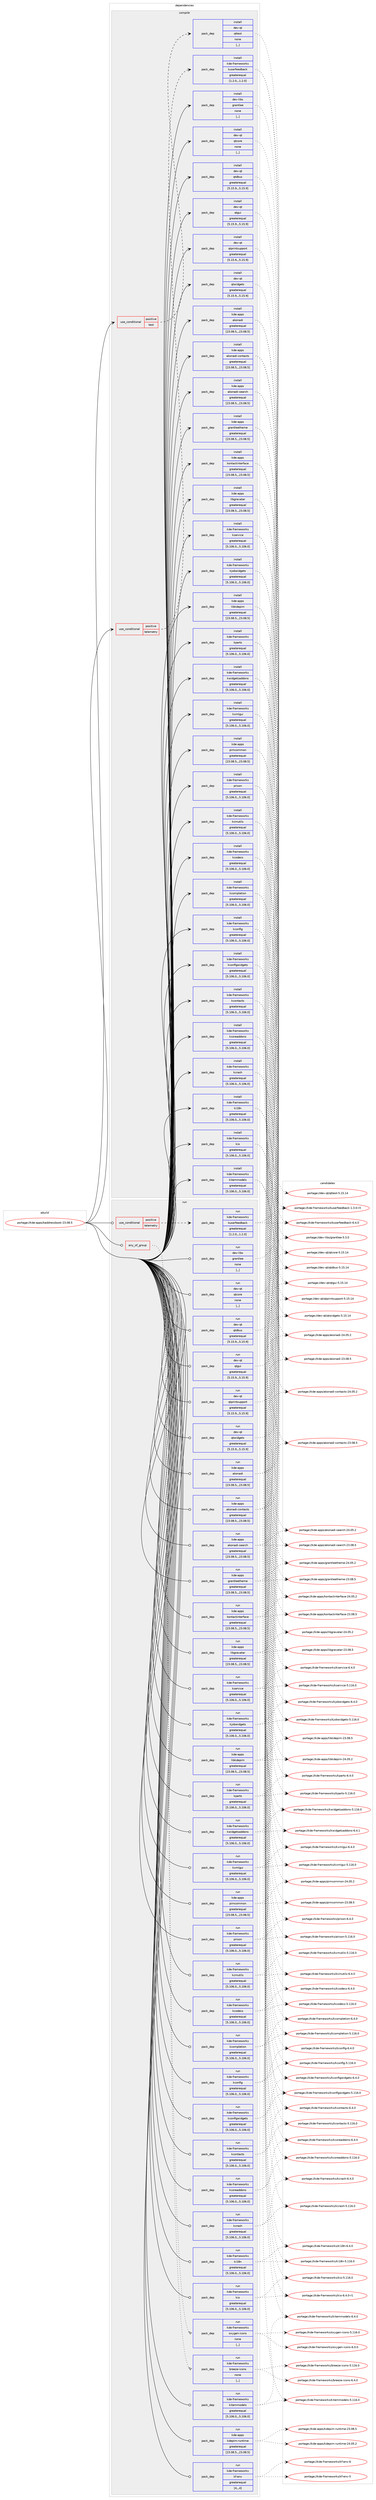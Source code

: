 digraph prolog {

# *************
# Graph options
# *************

newrank=true;
concentrate=true;
compound=true;
graph [rankdir=LR,fontname=Helvetica,fontsize=10,ranksep=1.5];#, ranksep=2.5, nodesep=0.2];
edge  [arrowhead=vee];
node  [fontname=Helvetica,fontsize=10];

# **********
# The ebuild
# **********

subgraph cluster_leftcol {
color=gray;
label=<<i>ebuild</i>>;
id [label="portage://kde-apps/kaddressbook-23.08.5", color=red, width=4, href="../kde-apps/kaddressbook-23.08.5.svg"];
}

# ****************
# The dependencies
# ****************

subgraph cluster_midcol {
color=gray;
label=<<i>dependencies</i>>;
subgraph cluster_compile {
fillcolor="#eeeeee";
style=filled;
label=<<i>compile</i>>;
subgraph cond67076 {
dependency249824 [label=<<TABLE BORDER="0" CELLBORDER="1" CELLSPACING="0" CELLPADDING="4"><TR><TD ROWSPAN="3" CELLPADDING="10">use_conditional</TD></TR><TR><TD>positive</TD></TR><TR><TD>telemetry</TD></TR></TABLE>>, shape=none, color=red];
subgraph pack181040 {
dependency249825 [label=<<TABLE BORDER="0" CELLBORDER="1" CELLSPACING="0" CELLPADDING="4" WIDTH="220"><TR><TD ROWSPAN="6" CELLPADDING="30">pack_dep</TD></TR><TR><TD WIDTH="110">install</TD></TR><TR><TD>kde-frameworks</TD></TR><TR><TD>kuserfeedback</TD></TR><TR><TD>greaterequal</TD></TR><TR><TD>[1.2.0,,,1.2.0]</TD></TR></TABLE>>, shape=none, color=blue];
}
dependency249824:e -> dependency249825:w [weight=20,style="dashed",arrowhead="vee"];
}
id:e -> dependency249824:w [weight=20,style="solid",arrowhead="vee"];
subgraph cond67077 {
dependency249826 [label=<<TABLE BORDER="0" CELLBORDER="1" CELLSPACING="0" CELLPADDING="4"><TR><TD ROWSPAN="3" CELLPADDING="10">use_conditional</TD></TR><TR><TD>positive</TD></TR><TR><TD>test</TD></TR></TABLE>>, shape=none, color=red];
subgraph pack181041 {
dependency249827 [label=<<TABLE BORDER="0" CELLBORDER="1" CELLSPACING="0" CELLPADDING="4" WIDTH="220"><TR><TD ROWSPAN="6" CELLPADDING="30">pack_dep</TD></TR><TR><TD WIDTH="110">install</TD></TR><TR><TD>dev-qt</TD></TR><TR><TD>qttest</TD></TR><TR><TD>none</TD></TR><TR><TD>[,,]</TD></TR></TABLE>>, shape=none, color=blue];
}
dependency249826:e -> dependency249827:w [weight=20,style="dashed",arrowhead="vee"];
}
id:e -> dependency249826:w [weight=20,style="solid",arrowhead="vee"];
subgraph pack181042 {
dependency249828 [label=<<TABLE BORDER="0" CELLBORDER="1" CELLSPACING="0" CELLPADDING="4" WIDTH="220"><TR><TD ROWSPAN="6" CELLPADDING="30">pack_dep</TD></TR><TR><TD WIDTH="110">install</TD></TR><TR><TD>dev-libs</TD></TR><TR><TD>grantlee</TD></TR><TR><TD>none</TD></TR><TR><TD>[,,]</TD></TR></TABLE>>, shape=none, color=blue];
}
id:e -> dependency249828:w [weight=20,style="solid",arrowhead="vee"];
subgraph pack181043 {
dependency249829 [label=<<TABLE BORDER="0" CELLBORDER="1" CELLSPACING="0" CELLPADDING="4" WIDTH="220"><TR><TD ROWSPAN="6" CELLPADDING="30">pack_dep</TD></TR><TR><TD WIDTH="110">install</TD></TR><TR><TD>dev-qt</TD></TR><TR><TD>qtcore</TD></TR><TR><TD>none</TD></TR><TR><TD>[,,]</TD></TR></TABLE>>, shape=none, color=blue];
}
id:e -> dependency249829:w [weight=20,style="solid",arrowhead="vee"];
subgraph pack181044 {
dependency249830 [label=<<TABLE BORDER="0" CELLBORDER="1" CELLSPACING="0" CELLPADDING="4" WIDTH="220"><TR><TD ROWSPAN="6" CELLPADDING="30">pack_dep</TD></TR><TR><TD WIDTH="110">install</TD></TR><TR><TD>dev-qt</TD></TR><TR><TD>qtdbus</TD></TR><TR><TD>greaterequal</TD></TR><TR><TD>[5.15.9,,,5.15.9]</TD></TR></TABLE>>, shape=none, color=blue];
}
id:e -> dependency249830:w [weight=20,style="solid",arrowhead="vee"];
subgraph pack181045 {
dependency249831 [label=<<TABLE BORDER="0" CELLBORDER="1" CELLSPACING="0" CELLPADDING="4" WIDTH="220"><TR><TD ROWSPAN="6" CELLPADDING="30">pack_dep</TD></TR><TR><TD WIDTH="110">install</TD></TR><TR><TD>dev-qt</TD></TR><TR><TD>qtgui</TD></TR><TR><TD>greaterequal</TD></TR><TR><TD>[5.15.9,,,5.15.9]</TD></TR></TABLE>>, shape=none, color=blue];
}
id:e -> dependency249831:w [weight=20,style="solid",arrowhead="vee"];
subgraph pack181046 {
dependency249832 [label=<<TABLE BORDER="0" CELLBORDER="1" CELLSPACING="0" CELLPADDING="4" WIDTH="220"><TR><TD ROWSPAN="6" CELLPADDING="30">pack_dep</TD></TR><TR><TD WIDTH="110">install</TD></TR><TR><TD>dev-qt</TD></TR><TR><TD>qtprintsupport</TD></TR><TR><TD>greaterequal</TD></TR><TR><TD>[5.15.9,,,5.15.9]</TD></TR></TABLE>>, shape=none, color=blue];
}
id:e -> dependency249832:w [weight=20,style="solid",arrowhead="vee"];
subgraph pack181047 {
dependency249833 [label=<<TABLE BORDER="0" CELLBORDER="1" CELLSPACING="0" CELLPADDING="4" WIDTH="220"><TR><TD ROWSPAN="6" CELLPADDING="30">pack_dep</TD></TR><TR><TD WIDTH="110">install</TD></TR><TR><TD>dev-qt</TD></TR><TR><TD>qtwidgets</TD></TR><TR><TD>greaterequal</TD></TR><TR><TD>[5.15.9,,,5.15.9]</TD></TR></TABLE>>, shape=none, color=blue];
}
id:e -> dependency249833:w [weight=20,style="solid",arrowhead="vee"];
subgraph pack181048 {
dependency249834 [label=<<TABLE BORDER="0" CELLBORDER="1" CELLSPACING="0" CELLPADDING="4" WIDTH="220"><TR><TD ROWSPAN="6" CELLPADDING="30">pack_dep</TD></TR><TR><TD WIDTH="110">install</TD></TR><TR><TD>kde-apps</TD></TR><TR><TD>akonadi</TD></TR><TR><TD>greaterequal</TD></TR><TR><TD>[23.08.5,,,23.08.5]</TD></TR></TABLE>>, shape=none, color=blue];
}
id:e -> dependency249834:w [weight=20,style="solid",arrowhead="vee"];
subgraph pack181049 {
dependency249835 [label=<<TABLE BORDER="0" CELLBORDER="1" CELLSPACING="0" CELLPADDING="4" WIDTH="220"><TR><TD ROWSPAN="6" CELLPADDING="30">pack_dep</TD></TR><TR><TD WIDTH="110">install</TD></TR><TR><TD>kde-apps</TD></TR><TR><TD>akonadi-contacts</TD></TR><TR><TD>greaterequal</TD></TR><TR><TD>[23.08.5,,,23.08.5]</TD></TR></TABLE>>, shape=none, color=blue];
}
id:e -> dependency249835:w [weight=20,style="solid",arrowhead="vee"];
subgraph pack181050 {
dependency249836 [label=<<TABLE BORDER="0" CELLBORDER="1" CELLSPACING="0" CELLPADDING="4" WIDTH="220"><TR><TD ROWSPAN="6" CELLPADDING="30">pack_dep</TD></TR><TR><TD WIDTH="110">install</TD></TR><TR><TD>kde-apps</TD></TR><TR><TD>akonadi-search</TD></TR><TR><TD>greaterequal</TD></TR><TR><TD>[23.08.5,,,23.08.5]</TD></TR></TABLE>>, shape=none, color=blue];
}
id:e -> dependency249836:w [weight=20,style="solid",arrowhead="vee"];
subgraph pack181051 {
dependency249837 [label=<<TABLE BORDER="0" CELLBORDER="1" CELLSPACING="0" CELLPADDING="4" WIDTH="220"><TR><TD ROWSPAN="6" CELLPADDING="30">pack_dep</TD></TR><TR><TD WIDTH="110">install</TD></TR><TR><TD>kde-apps</TD></TR><TR><TD>grantleetheme</TD></TR><TR><TD>greaterequal</TD></TR><TR><TD>[23.08.5,,,23.08.5]</TD></TR></TABLE>>, shape=none, color=blue];
}
id:e -> dependency249837:w [weight=20,style="solid",arrowhead="vee"];
subgraph pack181052 {
dependency249838 [label=<<TABLE BORDER="0" CELLBORDER="1" CELLSPACING="0" CELLPADDING="4" WIDTH="220"><TR><TD ROWSPAN="6" CELLPADDING="30">pack_dep</TD></TR><TR><TD WIDTH="110">install</TD></TR><TR><TD>kde-apps</TD></TR><TR><TD>kontactinterface</TD></TR><TR><TD>greaterequal</TD></TR><TR><TD>[23.08.5,,,23.08.5]</TD></TR></TABLE>>, shape=none, color=blue];
}
id:e -> dependency249838:w [weight=20,style="solid",arrowhead="vee"];
subgraph pack181053 {
dependency249839 [label=<<TABLE BORDER="0" CELLBORDER="1" CELLSPACING="0" CELLPADDING="4" WIDTH="220"><TR><TD ROWSPAN="6" CELLPADDING="30">pack_dep</TD></TR><TR><TD WIDTH="110">install</TD></TR><TR><TD>kde-apps</TD></TR><TR><TD>libgravatar</TD></TR><TR><TD>greaterequal</TD></TR><TR><TD>[23.08.5,,,23.08.5]</TD></TR></TABLE>>, shape=none, color=blue];
}
id:e -> dependency249839:w [weight=20,style="solid",arrowhead="vee"];
subgraph pack181054 {
dependency249840 [label=<<TABLE BORDER="0" CELLBORDER="1" CELLSPACING="0" CELLPADDING="4" WIDTH="220"><TR><TD ROWSPAN="6" CELLPADDING="30">pack_dep</TD></TR><TR><TD WIDTH="110">install</TD></TR><TR><TD>kde-apps</TD></TR><TR><TD>libkdepim</TD></TR><TR><TD>greaterequal</TD></TR><TR><TD>[23.08.5,,,23.08.5]</TD></TR></TABLE>>, shape=none, color=blue];
}
id:e -> dependency249840:w [weight=20,style="solid",arrowhead="vee"];
subgraph pack181055 {
dependency249841 [label=<<TABLE BORDER="0" CELLBORDER="1" CELLSPACING="0" CELLPADDING="4" WIDTH="220"><TR><TD ROWSPAN="6" CELLPADDING="30">pack_dep</TD></TR><TR><TD WIDTH="110">install</TD></TR><TR><TD>kde-apps</TD></TR><TR><TD>pimcommon</TD></TR><TR><TD>greaterequal</TD></TR><TR><TD>[23.08.5,,,23.08.5]</TD></TR></TABLE>>, shape=none, color=blue];
}
id:e -> dependency249841:w [weight=20,style="solid",arrowhead="vee"];
subgraph pack181056 {
dependency249842 [label=<<TABLE BORDER="0" CELLBORDER="1" CELLSPACING="0" CELLPADDING="4" WIDTH="220"><TR><TD ROWSPAN="6" CELLPADDING="30">pack_dep</TD></TR><TR><TD WIDTH="110">install</TD></TR><TR><TD>kde-frameworks</TD></TR><TR><TD>kcmutils</TD></TR><TR><TD>greaterequal</TD></TR><TR><TD>[5.106.0,,,5.106.0]</TD></TR></TABLE>>, shape=none, color=blue];
}
id:e -> dependency249842:w [weight=20,style="solid",arrowhead="vee"];
subgraph pack181057 {
dependency249843 [label=<<TABLE BORDER="0" CELLBORDER="1" CELLSPACING="0" CELLPADDING="4" WIDTH="220"><TR><TD ROWSPAN="6" CELLPADDING="30">pack_dep</TD></TR><TR><TD WIDTH="110">install</TD></TR><TR><TD>kde-frameworks</TD></TR><TR><TD>kcodecs</TD></TR><TR><TD>greaterequal</TD></TR><TR><TD>[5.106.0,,,5.106.0]</TD></TR></TABLE>>, shape=none, color=blue];
}
id:e -> dependency249843:w [weight=20,style="solid",arrowhead="vee"];
subgraph pack181058 {
dependency249844 [label=<<TABLE BORDER="0" CELLBORDER="1" CELLSPACING="0" CELLPADDING="4" WIDTH="220"><TR><TD ROWSPAN="6" CELLPADDING="30">pack_dep</TD></TR><TR><TD WIDTH="110">install</TD></TR><TR><TD>kde-frameworks</TD></TR><TR><TD>kcompletion</TD></TR><TR><TD>greaterequal</TD></TR><TR><TD>[5.106.0,,,5.106.0]</TD></TR></TABLE>>, shape=none, color=blue];
}
id:e -> dependency249844:w [weight=20,style="solid",arrowhead="vee"];
subgraph pack181059 {
dependency249845 [label=<<TABLE BORDER="0" CELLBORDER="1" CELLSPACING="0" CELLPADDING="4" WIDTH="220"><TR><TD ROWSPAN="6" CELLPADDING="30">pack_dep</TD></TR><TR><TD WIDTH="110">install</TD></TR><TR><TD>kde-frameworks</TD></TR><TR><TD>kconfig</TD></TR><TR><TD>greaterequal</TD></TR><TR><TD>[5.106.0,,,5.106.0]</TD></TR></TABLE>>, shape=none, color=blue];
}
id:e -> dependency249845:w [weight=20,style="solid",arrowhead="vee"];
subgraph pack181060 {
dependency249846 [label=<<TABLE BORDER="0" CELLBORDER="1" CELLSPACING="0" CELLPADDING="4" WIDTH="220"><TR><TD ROWSPAN="6" CELLPADDING="30">pack_dep</TD></TR><TR><TD WIDTH="110">install</TD></TR><TR><TD>kde-frameworks</TD></TR><TR><TD>kconfigwidgets</TD></TR><TR><TD>greaterequal</TD></TR><TR><TD>[5.106.0,,,5.106.0]</TD></TR></TABLE>>, shape=none, color=blue];
}
id:e -> dependency249846:w [weight=20,style="solid",arrowhead="vee"];
subgraph pack181061 {
dependency249847 [label=<<TABLE BORDER="0" CELLBORDER="1" CELLSPACING="0" CELLPADDING="4" WIDTH="220"><TR><TD ROWSPAN="6" CELLPADDING="30">pack_dep</TD></TR><TR><TD WIDTH="110">install</TD></TR><TR><TD>kde-frameworks</TD></TR><TR><TD>kcontacts</TD></TR><TR><TD>greaterequal</TD></TR><TR><TD>[5.106.0,,,5.106.0]</TD></TR></TABLE>>, shape=none, color=blue];
}
id:e -> dependency249847:w [weight=20,style="solid",arrowhead="vee"];
subgraph pack181062 {
dependency249848 [label=<<TABLE BORDER="0" CELLBORDER="1" CELLSPACING="0" CELLPADDING="4" WIDTH="220"><TR><TD ROWSPAN="6" CELLPADDING="30">pack_dep</TD></TR><TR><TD WIDTH="110">install</TD></TR><TR><TD>kde-frameworks</TD></TR><TR><TD>kcoreaddons</TD></TR><TR><TD>greaterequal</TD></TR><TR><TD>[5.106.0,,,5.106.0]</TD></TR></TABLE>>, shape=none, color=blue];
}
id:e -> dependency249848:w [weight=20,style="solid",arrowhead="vee"];
subgraph pack181063 {
dependency249849 [label=<<TABLE BORDER="0" CELLBORDER="1" CELLSPACING="0" CELLPADDING="4" WIDTH="220"><TR><TD ROWSPAN="6" CELLPADDING="30">pack_dep</TD></TR><TR><TD WIDTH="110">install</TD></TR><TR><TD>kde-frameworks</TD></TR><TR><TD>kcrash</TD></TR><TR><TD>greaterequal</TD></TR><TR><TD>[5.106.0,,,5.106.0]</TD></TR></TABLE>>, shape=none, color=blue];
}
id:e -> dependency249849:w [weight=20,style="solid",arrowhead="vee"];
subgraph pack181064 {
dependency249850 [label=<<TABLE BORDER="0" CELLBORDER="1" CELLSPACING="0" CELLPADDING="4" WIDTH="220"><TR><TD ROWSPAN="6" CELLPADDING="30">pack_dep</TD></TR><TR><TD WIDTH="110">install</TD></TR><TR><TD>kde-frameworks</TD></TR><TR><TD>ki18n</TD></TR><TR><TD>greaterequal</TD></TR><TR><TD>[5.106.0,,,5.106.0]</TD></TR></TABLE>>, shape=none, color=blue];
}
id:e -> dependency249850:w [weight=20,style="solid",arrowhead="vee"];
subgraph pack181065 {
dependency249851 [label=<<TABLE BORDER="0" CELLBORDER="1" CELLSPACING="0" CELLPADDING="4" WIDTH="220"><TR><TD ROWSPAN="6" CELLPADDING="30">pack_dep</TD></TR><TR><TD WIDTH="110">install</TD></TR><TR><TD>kde-frameworks</TD></TR><TR><TD>kio</TD></TR><TR><TD>greaterequal</TD></TR><TR><TD>[5.106.0,,,5.106.0]</TD></TR></TABLE>>, shape=none, color=blue];
}
id:e -> dependency249851:w [weight=20,style="solid",arrowhead="vee"];
subgraph pack181066 {
dependency249852 [label=<<TABLE BORDER="0" CELLBORDER="1" CELLSPACING="0" CELLPADDING="4" WIDTH="220"><TR><TD ROWSPAN="6" CELLPADDING="30">pack_dep</TD></TR><TR><TD WIDTH="110">install</TD></TR><TR><TD>kde-frameworks</TD></TR><TR><TD>kitemmodels</TD></TR><TR><TD>greaterequal</TD></TR><TR><TD>[5.106.0,,,5.106.0]</TD></TR></TABLE>>, shape=none, color=blue];
}
id:e -> dependency249852:w [weight=20,style="solid",arrowhead="vee"];
subgraph pack181067 {
dependency249853 [label=<<TABLE BORDER="0" CELLBORDER="1" CELLSPACING="0" CELLPADDING="4" WIDTH="220"><TR><TD ROWSPAN="6" CELLPADDING="30">pack_dep</TD></TR><TR><TD WIDTH="110">install</TD></TR><TR><TD>kde-frameworks</TD></TR><TR><TD>kjobwidgets</TD></TR><TR><TD>greaterequal</TD></TR><TR><TD>[5.106.0,,,5.106.0]</TD></TR></TABLE>>, shape=none, color=blue];
}
id:e -> dependency249853:w [weight=20,style="solid",arrowhead="vee"];
subgraph pack181068 {
dependency249854 [label=<<TABLE BORDER="0" CELLBORDER="1" CELLSPACING="0" CELLPADDING="4" WIDTH="220"><TR><TD ROWSPAN="6" CELLPADDING="30">pack_dep</TD></TR><TR><TD WIDTH="110">install</TD></TR><TR><TD>kde-frameworks</TD></TR><TR><TD>kparts</TD></TR><TR><TD>greaterequal</TD></TR><TR><TD>[5.106.0,,,5.106.0]</TD></TR></TABLE>>, shape=none, color=blue];
}
id:e -> dependency249854:w [weight=20,style="solid",arrowhead="vee"];
subgraph pack181069 {
dependency249855 [label=<<TABLE BORDER="0" CELLBORDER="1" CELLSPACING="0" CELLPADDING="4" WIDTH="220"><TR><TD ROWSPAN="6" CELLPADDING="30">pack_dep</TD></TR><TR><TD WIDTH="110">install</TD></TR><TR><TD>kde-frameworks</TD></TR><TR><TD>kservice</TD></TR><TR><TD>greaterequal</TD></TR><TR><TD>[5.106.0,,,5.106.0]</TD></TR></TABLE>>, shape=none, color=blue];
}
id:e -> dependency249855:w [weight=20,style="solid",arrowhead="vee"];
subgraph pack181070 {
dependency249856 [label=<<TABLE BORDER="0" CELLBORDER="1" CELLSPACING="0" CELLPADDING="4" WIDTH="220"><TR><TD ROWSPAN="6" CELLPADDING="30">pack_dep</TD></TR><TR><TD WIDTH="110">install</TD></TR><TR><TD>kde-frameworks</TD></TR><TR><TD>kwidgetsaddons</TD></TR><TR><TD>greaterequal</TD></TR><TR><TD>[5.106.0,,,5.106.0]</TD></TR></TABLE>>, shape=none, color=blue];
}
id:e -> dependency249856:w [weight=20,style="solid",arrowhead="vee"];
subgraph pack181071 {
dependency249857 [label=<<TABLE BORDER="0" CELLBORDER="1" CELLSPACING="0" CELLPADDING="4" WIDTH="220"><TR><TD ROWSPAN="6" CELLPADDING="30">pack_dep</TD></TR><TR><TD WIDTH="110">install</TD></TR><TR><TD>kde-frameworks</TD></TR><TR><TD>kxmlgui</TD></TR><TR><TD>greaterequal</TD></TR><TR><TD>[5.106.0,,,5.106.0]</TD></TR></TABLE>>, shape=none, color=blue];
}
id:e -> dependency249857:w [weight=20,style="solid",arrowhead="vee"];
subgraph pack181072 {
dependency249858 [label=<<TABLE BORDER="0" CELLBORDER="1" CELLSPACING="0" CELLPADDING="4" WIDTH="220"><TR><TD ROWSPAN="6" CELLPADDING="30">pack_dep</TD></TR><TR><TD WIDTH="110">install</TD></TR><TR><TD>kde-frameworks</TD></TR><TR><TD>prison</TD></TR><TR><TD>greaterequal</TD></TR><TR><TD>[5.106.0,,,5.106.0]</TD></TR></TABLE>>, shape=none, color=blue];
}
id:e -> dependency249858:w [weight=20,style="solid",arrowhead="vee"];
}
subgraph cluster_compileandrun {
fillcolor="#eeeeee";
style=filled;
label=<<i>compile and run</i>>;
}
subgraph cluster_run {
fillcolor="#eeeeee";
style=filled;
label=<<i>run</i>>;
subgraph any1548 {
dependency249859 [label=<<TABLE BORDER="0" CELLBORDER="1" CELLSPACING="0" CELLPADDING="4"><TR><TD CELLPADDING="10">any_of_group</TD></TR></TABLE>>, shape=none, color=red];subgraph pack181073 {
dependency249860 [label=<<TABLE BORDER="0" CELLBORDER="1" CELLSPACING="0" CELLPADDING="4" WIDTH="220"><TR><TD ROWSPAN="6" CELLPADDING="30">pack_dep</TD></TR><TR><TD WIDTH="110">run</TD></TR><TR><TD>kde-frameworks</TD></TR><TR><TD>breeze-icons</TD></TR><TR><TD>none</TD></TR><TR><TD>[,,]</TD></TR></TABLE>>, shape=none, color=blue];
}
dependency249859:e -> dependency249860:w [weight=20,style="dotted",arrowhead="oinv"];
subgraph pack181074 {
dependency249861 [label=<<TABLE BORDER="0" CELLBORDER="1" CELLSPACING="0" CELLPADDING="4" WIDTH="220"><TR><TD ROWSPAN="6" CELLPADDING="30">pack_dep</TD></TR><TR><TD WIDTH="110">run</TD></TR><TR><TD>kde-frameworks</TD></TR><TR><TD>oxygen-icons</TD></TR><TR><TD>none</TD></TR><TR><TD>[,,]</TD></TR></TABLE>>, shape=none, color=blue];
}
dependency249859:e -> dependency249861:w [weight=20,style="dotted",arrowhead="oinv"];
}
id:e -> dependency249859:w [weight=20,style="solid",arrowhead="odot"];
subgraph cond67078 {
dependency249862 [label=<<TABLE BORDER="0" CELLBORDER="1" CELLSPACING="0" CELLPADDING="4"><TR><TD ROWSPAN="3" CELLPADDING="10">use_conditional</TD></TR><TR><TD>positive</TD></TR><TR><TD>telemetry</TD></TR></TABLE>>, shape=none, color=red];
subgraph pack181075 {
dependency249863 [label=<<TABLE BORDER="0" CELLBORDER="1" CELLSPACING="0" CELLPADDING="4" WIDTH="220"><TR><TD ROWSPAN="6" CELLPADDING="30">pack_dep</TD></TR><TR><TD WIDTH="110">run</TD></TR><TR><TD>kde-frameworks</TD></TR><TR><TD>kuserfeedback</TD></TR><TR><TD>greaterequal</TD></TR><TR><TD>[1.2.0,,,1.2.0]</TD></TR></TABLE>>, shape=none, color=blue];
}
dependency249862:e -> dependency249863:w [weight=20,style="dashed",arrowhead="vee"];
}
id:e -> dependency249862:w [weight=20,style="solid",arrowhead="odot"];
subgraph pack181076 {
dependency249864 [label=<<TABLE BORDER="0" CELLBORDER="1" CELLSPACING="0" CELLPADDING="4" WIDTH="220"><TR><TD ROWSPAN="6" CELLPADDING="30">pack_dep</TD></TR><TR><TD WIDTH="110">run</TD></TR><TR><TD>dev-libs</TD></TR><TR><TD>grantlee</TD></TR><TR><TD>none</TD></TR><TR><TD>[,,]</TD></TR></TABLE>>, shape=none, color=blue];
}
id:e -> dependency249864:w [weight=20,style="solid",arrowhead="odot"];
subgraph pack181077 {
dependency249865 [label=<<TABLE BORDER="0" CELLBORDER="1" CELLSPACING="0" CELLPADDING="4" WIDTH="220"><TR><TD ROWSPAN="6" CELLPADDING="30">pack_dep</TD></TR><TR><TD WIDTH="110">run</TD></TR><TR><TD>dev-qt</TD></TR><TR><TD>qtcore</TD></TR><TR><TD>none</TD></TR><TR><TD>[,,]</TD></TR></TABLE>>, shape=none, color=blue];
}
id:e -> dependency249865:w [weight=20,style="solid",arrowhead="odot"];
subgraph pack181078 {
dependency249866 [label=<<TABLE BORDER="0" CELLBORDER="1" CELLSPACING="0" CELLPADDING="4" WIDTH="220"><TR><TD ROWSPAN="6" CELLPADDING="30">pack_dep</TD></TR><TR><TD WIDTH="110">run</TD></TR><TR><TD>dev-qt</TD></TR><TR><TD>qtdbus</TD></TR><TR><TD>greaterequal</TD></TR><TR><TD>[5.15.9,,,5.15.9]</TD></TR></TABLE>>, shape=none, color=blue];
}
id:e -> dependency249866:w [weight=20,style="solid",arrowhead="odot"];
subgraph pack181079 {
dependency249867 [label=<<TABLE BORDER="0" CELLBORDER="1" CELLSPACING="0" CELLPADDING="4" WIDTH="220"><TR><TD ROWSPAN="6" CELLPADDING="30">pack_dep</TD></TR><TR><TD WIDTH="110">run</TD></TR><TR><TD>dev-qt</TD></TR><TR><TD>qtgui</TD></TR><TR><TD>greaterequal</TD></TR><TR><TD>[5.15.9,,,5.15.9]</TD></TR></TABLE>>, shape=none, color=blue];
}
id:e -> dependency249867:w [weight=20,style="solid",arrowhead="odot"];
subgraph pack181080 {
dependency249868 [label=<<TABLE BORDER="0" CELLBORDER="1" CELLSPACING="0" CELLPADDING="4" WIDTH="220"><TR><TD ROWSPAN="6" CELLPADDING="30">pack_dep</TD></TR><TR><TD WIDTH="110">run</TD></TR><TR><TD>dev-qt</TD></TR><TR><TD>qtprintsupport</TD></TR><TR><TD>greaterequal</TD></TR><TR><TD>[5.15.9,,,5.15.9]</TD></TR></TABLE>>, shape=none, color=blue];
}
id:e -> dependency249868:w [weight=20,style="solid",arrowhead="odot"];
subgraph pack181081 {
dependency249869 [label=<<TABLE BORDER="0" CELLBORDER="1" CELLSPACING="0" CELLPADDING="4" WIDTH="220"><TR><TD ROWSPAN="6" CELLPADDING="30">pack_dep</TD></TR><TR><TD WIDTH="110">run</TD></TR><TR><TD>dev-qt</TD></TR><TR><TD>qtwidgets</TD></TR><TR><TD>greaterequal</TD></TR><TR><TD>[5.15.9,,,5.15.9]</TD></TR></TABLE>>, shape=none, color=blue];
}
id:e -> dependency249869:w [weight=20,style="solid",arrowhead="odot"];
subgraph pack181082 {
dependency249870 [label=<<TABLE BORDER="0" CELLBORDER="1" CELLSPACING="0" CELLPADDING="4" WIDTH="220"><TR><TD ROWSPAN="6" CELLPADDING="30">pack_dep</TD></TR><TR><TD WIDTH="110">run</TD></TR><TR><TD>kde-apps</TD></TR><TR><TD>akonadi</TD></TR><TR><TD>greaterequal</TD></TR><TR><TD>[23.08.5,,,23.08.5]</TD></TR></TABLE>>, shape=none, color=blue];
}
id:e -> dependency249870:w [weight=20,style="solid",arrowhead="odot"];
subgraph pack181083 {
dependency249871 [label=<<TABLE BORDER="0" CELLBORDER="1" CELLSPACING="0" CELLPADDING="4" WIDTH="220"><TR><TD ROWSPAN="6" CELLPADDING="30">pack_dep</TD></TR><TR><TD WIDTH="110">run</TD></TR><TR><TD>kde-apps</TD></TR><TR><TD>akonadi-contacts</TD></TR><TR><TD>greaterequal</TD></TR><TR><TD>[23.08.5,,,23.08.5]</TD></TR></TABLE>>, shape=none, color=blue];
}
id:e -> dependency249871:w [weight=20,style="solid",arrowhead="odot"];
subgraph pack181084 {
dependency249872 [label=<<TABLE BORDER="0" CELLBORDER="1" CELLSPACING="0" CELLPADDING="4" WIDTH="220"><TR><TD ROWSPAN="6" CELLPADDING="30">pack_dep</TD></TR><TR><TD WIDTH="110">run</TD></TR><TR><TD>kde-apps</TD></TR><TR><TD>akonadi-search</TD></TR><TR><TD>greaterequal</TD></TR><TR><TD>[23.08.5,,,23.08.5]</TD></TR></TABLE>>, shape=none, color=blue];
}
id:e -> dependency249872:w [weight=20,style="solid",arrowhead="odot"];
subgraph pack181085 {
dependency249873 [label=<<TABLE BORDER="0" CELLBORDER="1" CELLSPACING="0" CELLPADDING="4" WIDTH="220"><TR><TD ROWSPAN="6" CELLPADDING="30">pack_dep</TD></TR><TR><TD WIDTH="110">run</TD></TR><TR><TD>kde-apps</TD></TR><TR><TD>grantleetheme</TD></TR><TR><TD>greaterequal</TD></TR><TR><TD>[23.08.5,,,23.08.5]</TD></TR></TABLE>>, shape=none, color=blue];
}
id:e -> dependency249873:w [weight=20,style="solid",arrowhead="odot"];
subgraph pack181086 {
dependency249874 [label=<<TABLE BORDER="0" CELLBORDER="1" CELLSPACING="0" CELLPADDING="4" WIDTH="220"><TR><TD ROWSPAN="6" CELLPADDING="30">pack_dep</TD></TR><TR><TD WIDTH="110">run</TD></TR><TR><TD>kde-apps</TD></TR><TR><TD>kdepim-runtime</TD></TR><TR><TD>greaterequal</TD></TR><TR><TD>[23.08.5,,,23.08.5]</TD></TR></TABLE>>, shape=none, color=blue];
}
id:e -> dependency249874:w [weight=20,style="solid",arrowhead="odot"];
subgraph pack181087 {
dependency249875 [label=<<TABLE BORDER="0" CELLBORDER="1" CELLSPACING="0" CELLPADDING="4" WIDTH="220"><TR><TD ROWSPAN="6" CELLPADDING="30">pack_dep</TD></TR><TR><TD WIDTH="110">run</TD></TR><TR><TD>kde-apps</TD></TR><TR><TD>kontactinterface</TD></TR><TR><TD>greaterequal</TD></TR><TR><TD>[23.08.5,,,23.08.5]</TD></TR></TABLE>>, shape=none, color=blue];
}
id:e -> dependency249875:w [weight=20,style="solid",arrowhead="odot"];
subgraph pack181088 {
dependency249876 [label=<<TABLE BORDER="0" CELLBORDER="1" CELLSPACING="0" CELLPADDING="4" WIDTH="220"><TR><TD ROWSPAN="6" CELLPADDING="30">pack_dep</TD></TR><TR><TD WIDTH="110">run</TD></TR><TR><TD>kde-apps</TD></TR><TR><TD>libgravatar</TD></TR><TR><TD>greaterequal</TD></TR><TR><TD>[23.08.5,,,23.08.5]</TD></TR></TABLE>>, shape=none, color=blue];
}
id:e -> dependency249876:w [weight=20,style="solid",arrowhead="odot"];
subgraph pack181089 {
dependency249877 [label=<<TABLE BORDER="0" CELLBORDER="1" CELLSPACING="0" CELLPADDING="4" WIDTH="220"><TR><TD ROWSPAN="6" CELLPADDING="30">pack_dep</TD></TR><TR><TD WIDTH="110">run</TD></TR><TR><TD>kde-apps</TD></TR><TR><TD>libkdepim</TD></TR><TR><TD>greaterequal</TD></TR><TR><TD>[23.08.5,,,23.08.5]</TD></TR></TABLE>>, shape=none, color=blue];
}
id:e -> dependency249877:w [weight=20,style="solid",arrowhead="odot"];
subgraph pack181090 {
dependency249878 [label=<<TABLE BORDER="0" CELLBORDER="1" CELLSPACING="0" CELLPADDING="4" WIDTH="220"><TR><TD ROWSPAN="6" CELLPADDING="30">pack_dep</TD></TR><TR><TD WIDTH="110">run</TD></TR><TR><TD>kde-apps</TD></TR><TR><TD>pimcommon</TD></TR><TR><TD>greaterequal</TD></TR><TR><TD>[23.08.5,,,23.08.5]</TD></TR></TABLE>>, shape=none, color=blue];
}
id:e -> dependency249878:w [weight=20,style="solid",arrowhead="odot"];
subgraph pack181091 {
dependency249879 [label=<<TABLE BORDER="0" CELLBORDER="1" CELLSPACING="0" CELLPADDING="4" WIDTH="220"><TR><TD ROWSPAN="6" CELLPADDING="30">pack_dep</TD></TR><TR><TD WIDTH="110">run</TD></TR><TR><TD>kde-frameworks</TD></TR><TR><TD>kcmutils</TD></TR><TR><TD>greaterequal</TD></TR><TR><TD>[5.106.0,,,5.106.0]</TD></TR></TABLE>>, shape=none, color=blue];
}
id:e -> dependency249879:w [weight=20,style="solid",arrowhead="odot"];
subgraph pack181092 {
dependency249880 [label=<<TABLE BORDER="0" CELLBORDER="1" CELLSPACING="0" CELLPADDING="4" WIDTH="220"><TR><TD ROWSPAN="6" CELLPADDING="30">pack_dep</TD></TR><TR><TD WIDTH="110">run</TD></TR><TR><TD>kde-frameworks</TD></TR><TR><TD>kcodecs</TD></TR><TR><TD>greaterequal</TD></TR><TR><TD>[5.106.0,,,5.106.0]</TD></TR></TABLE>>, shape=none, color=blue];
}
id:e -> dependency249880:w [weight=20,style="solid",arrowhead="odot"];
subgraph pack181093 {
dependency249881 [label=<<TABLE BORDER="0" CELLBORDER="1" CELLSPACING="0" CELLPADDING="4" WIDTH="220"><TR><TD ROWSPAN="6" CELLPADDING="30">pack_dep</TD></TR><TR><TD WIDTH="110">run</TD></TR><TR><TD>kde-frameworks</TD></TR><TR><TD>kcompletion</TD></TR><TR><TD>greaterequal</TD></TR><TR><TD>[5.106.0,,,5.106.0]</TD></TR></TABLE>>, shape=none, color=blue];
}
id:e -> dependency249881:w [weight=20,style="solid",arrowhead="odot"];
subgraph pack181094 {
dependency249882 [label=<<TABLE BORDER="0" CELLBORDER="1" CELLSPACING="0" CELLPADDING="4" WIDTH="220"><TR><TD ROWSPAN="6" CELLPADDING="30">pack_dep</TD></TR><TR><TD WIDTH="110">run</TD></TR><TR><TD>kde-frameworks</TD></TR><TR><TD>kconfig</TD></TR><TR><TD>greaterequal</TD></TR><TR><TD>[5.106.0,,,5.106.0]</TD></TR></TABLE>>, shape=none, color=blue];
}
id:e -> dependency249882:w [weight=20,style="solid",arrowhead="odot"];
subgraph pack181095 {
dependency249883 [label=<<TABLE BORDER="0" CELLBORDER="1" CELLSPACING="0" CELLPADDING="4" WIDTH="220"><TR><TD ROWSPAN="6" CELLPADDING="30">pack_dep</TD></TR><TR><TD WIDTH="110">run</TD></TR><TR><TD>kde-frameworks</TD></TR><TR><TD>kconfigwidgets</TD></TR><TR><TD>greaterequal</TD></TR><TR><TD>[5.106.0,,,5.106.0]</TD></TR></TABLE>>, shape=none, color=blue];
}
id:e -> dependency249883:w [weight=20,style="solid",arrowhead="odot"];
subgraph pack181096 {
dependency249884 [label=<<TABLE BORDER="0" CELLBORDER="1" CELLSPACING="0" CELLPADDING="4" WIDTH="220"><TR><TD ROWSPAN="6" CELLPADDING="30">pack_dep</TD></TR><TR><TD WIDTH="110">run</TD></TR><TR><TD>kde-frameworks</TD></TR><TR><TD>kcontacts</TD></TR><TR><TD>greaterequal</TD></TR><TR><TD>[5.106.0,,,5.106.0]</TD></TR></TABLE>>, shape=none, color=blue];
}
id:e -> dependency249884:w [weight=20,style="solid",arrowhead="odot"];
subgraph pack181097 {
dependency249885 [label=<<TABLE BORDER="0" CELLBORDER="1" CELLSPACING="0" CELLPADDING="4" WIDTH="220"><TR><TD ROWSPAN="6" CELLPADDING="30">pack_dep</TD></TR><TR><TD WIDTH="110">run</TD></TR><TR><TD>kde-frameworks</TD></TR><TR><TD>kcoreaddons</TD></TR><TR><TD>greaterequal</TD></TR><TR><TD>[5.106.0,,,5.106.0]</TD></TR></TABLE>>, shape=none, color=blue];
}
id:e -> dependency249885:w [weight=20,style="solid",arrowhead="odot"];
subgraph pack181098 {
dependency249886 [label=<<TABLE BORDER="0" CELLBORDER="1" CELLSPACING="0" CELLPADDING="4" WIDTH="220"><TR><TD ROWSPAN="6" CELLPADDING="30">pack_dep</TD></TR><TR><TD WIDTH="110">run</TD></TR><TR><TD>kde-frameworks</TD></TR><TR><TD>kcrash</TD></TR><TR><TD>greaterequal</TD></TR><TR><TD>[5.106.0,,,5.106.0]</TD></TR></TABLE>>, shape=none, color=blue];
}
id:e -> dependency249886:w [weight=20,style="solid",arrowhead="odot"];
subgraph pack181099 {
dependency249887 [label=<<TABLE BORDER="0" CELLBORDER="1" CELLSPACING="0" CELLPADDING="4" WIDTH="220"><TR><TD ROWSPAN="6" CELLPADDING="30">pack_dep</TD></TR><TR><TD WIDTH="110">run</TD></TR><TR><TD>kde-frameworks</TD></TR><TR><TD>kf-env</TD></TR><TR><TD>greaterequal</TD></TR><TR><TD>[4,,,4]</TD></TR></TABLE>>, shape=none, color=blue];
}
id:e -> dependency249887:w [weight=20,style="solid",arrowhead="odot"];
subgraph pack181100 {
dependency249888 [label=<<TABLE BORDER="0" CELLBORDER="1" CELLSPACING="0" CELLPADDING="4" WIDTH="220"><TR><TD ROWSPAN="6" CELLPADDING="30">pack_dep</TD></TR><TR><TD WIDTH="110">run</TD></TR><TR><TD>kde-frameworks</TD></TR><TR><TD>ki18n</TD></TR><TR><TD>greaterequal</TD></TR><TR><TD>[5.106.0,,,5.106.0]</TD></TR></TABLE>>, shape=none, color=blue];
}
id:e -> dependency249888:w [weight=20,style="solid",arrowhead="odot"];
subgraph pack181101 {
dependency249889 [label=<<TABLE BORDER="0" CELLBORDER="1" CELLSPACING="0" CELLPADDING="4" WIDTH="220"><TR><TD ROWSPAN="6" CELLPADDING="30">pack_dep</TD></TR><TR><TD WIDTH="110">run</TD></TR><TR><TD>kde-frameworks</TD></TR><TR><TD>kio</TD></TR><TR><TD>greaterequal</TD></TR><TR><TD>[5.106.0,,,5.106.0]</TD></TR></TABLE>>, shape=none, color=blue];
}
id:e -> dependency249889:w [weight=20,style="solid",arrowhead="odot"];
subgraph pack181102 {
dependency249890 [label=<<TABLE BORDER="0" CELLBORDER="1" CELLSPACING="0" CELLPADDING="4" WIDTH="220"><TR><TD ROWSPAN="6" CELLPADDING="30">pack_dep</TD></TR><TR><TD WIDTH="110">run</TD></TR><TR><TD>kde-frameworks</TD></TR><TR><TD>kitemmodels</TD></TR><TR><TD>greaterequal</TD></TR><TR><TD>[5.106.0,,,5.106.0]</TD></TR></TABLE>>, shape=none, color=blue];
}
id:e -> dependency249890:w [weight=20,style="solid",arrowhead="odot"];
subgraph pack181103 {
dependency249891 [label=<<TABLE BORDER="0" CELLBORDER="1" CELLSPACING="0" CELLPADDING="4" WIDTH="220"><TR><TD ROWSPAN="6" CELLPADDING="30">pack_dep</TD></TR><TR><TD WIDTH="110">run</TD></TR><TR><TD>kde-frameworks</TD></TR><TR><TD>kjobwidgets</TD></TR><TR><TD>greaterequal</TD></TR><TR><TD>[5.106.0,,,5.106.0]</TD></TR></TABLE>>, shape=none, color=blue];
}
id:e -> dependency249891:w [weight=20,style="solid",arrowhead="odot"];
subgraph pack181104 {
dependency249892 [label=<<TABLE BORDER="0" CELLBORDER="1" CELLSPACING="0" CELLPADDING="4" WIDTH="220"><TR><TD ROWSPAN="6" CELLPADDING="30">pack_dep</TD></TR><TR><TD WIDTH="110">run</TD></TR><TR><TD>kde-frameworks</TD></TR><TR><TD>kparts</TD></TR><TR><TD>greaterequal</TD></TR><TR><TD>[5.106.0,,,5.106.0]</TD></TR></TABLE>>, shape=none, color=blue];
}
id:e -> dependency249892:w [weight=20,style="solid",arrowhead="odot"];
subgraph pack181105 {
dependency249893 [label=<<TABLE BORDER="0" CELLBORDER="1" CELLSPACING="0" CELLPADDING="4" WIDTH="220"><TR><TD ROWSPAN="6" CELLPADDING="30">pack_dep</TD></TR><TR><TD WIDTH="110">run</TD></TR><TR><TD>kde-frameworks</TD></TR><TR><TD>kservice</TD></TR><TR><TD>greaterequal</TD></TR><TR><TD>[5.106.0,,,5.106.0]</TD></TR></TABLE>>, shape=none, color=blue];
}
id:e -> dependency249893:w [weight=20,style="solid",arrowhead="odot"];
subgraph pack181106 {
dependency249894 [label=<<TABLE BORDER="0" CELLBORDER="1" CELLSPACING="0" CELLPADDING="4" WIDTH="220"><TR><TD ROWSPAN="6" CELLPADDING="30">pack_dep</TD></TR><TR><TD WIDTH="110">run</TD></TR><TR><TD>kde-frameworks</TD></TR><TR><TD>kwidgetsaddons</TD></TR><TR><TD>greaterequal</TD></TR><TR><TD>[5.106.0,,,5.106.0]</TD></TR></TABLE>>, shape=none, color=blue];
}
id:e -> dependency249894:w [weight=20,style="solid",arrowhead="odot"];
subgraph pack181107 {
dependency249895 [label=<<TABLE BORDER="0" CELLBORDER="1" CELLSPACING="0" CELLPADDING="4" WIDTH="220"><TR><TD ROWSPAN="6" CELLPADDING="30">pack_dep</TD></TR><TR><TD WIDTH="110">run</TD></TR><TR><TD>kde-frameworks</TD></TR><TR><TD>kxmlgui</TD></TR><TR><TD>greaterequal</TD></TR><TR><TD>[5.106.0,,,5.106.0]</TD></TR></TABLE>>, shape=none, color=blue];
}
id:e -> dependency249895:w [weight=20,style="solid",arrowhead="odot"];
subgraph pack181108 {
dependency249896 [label=<<TABLE BORDER="0" CELLBORDER="1" CELLSPACING="0" CELLPADDING="4" WIDTH="220"><TR><TD ROWSPAN="6" CELLPADDING="30">pack_dep</TD></TR><TR><TD WIDTH="110">run</TD></TR><TR><TD>kde-frameworks</TD></TR><TR><TD>prison</TD></TR><TR><TD>greaterequal</TD></TR><TR><TD>[5.106.0,,,5.106.0]</TD></TR></TABLE>>, shape=none, color=blue];
}
id:e -> dependency249896:w [weight=20,style="solid",arrowhead="odot"];
}
}

# **************
# The candidates
# **************

subgraph cluster_choices {
rank=same;
color=gray;
label=<<i>candidates</i>>;

subgraph choice181040 {
color=black;
nodesep=1;
choice107100101451021149710910111911111410711547107117115101114102101101100989799107455446524648 [label="portage://kde-frameworks/kuserfeedback-6.4.0", color=red, width=4,href="../kde-frameworks/kuserfeedback-6.4.0.svg"];
choice1071001014510211497109101119111114107115471071171151011141021011011009897991074549465146484511451 [label="portage://kde-frameworks/kuserfeedback-1.3.0-r3", color=red, width=4,href="../kde-frameworks/kuserfeedback-1.3.0-r3.svg"];
dependency249825:e -> choice107100101451021149710910111911111410711547107117115101114102101101100989799107455446524648:w [style=dotted,weight="100"];
dependency249825:e -> choice1071001014510211497109101119111114107115471071171151011141021011011009897991074549465146484511451:w [style=dotted,weight="100"];
}
subgraph choice181041 {
color=black;
nodesep=1;
choice10010111845113116471131161161011151164553464953464952 [label="portage://dev-qt/qttest-5.15.14", color=red, width=4,href="../dev-qt/qttest-5.15.14.svg"];
dependency249827:e -> choice10010111845113116471131161161011151164553464953464952:w [style=dotted,weight="100"];
}
subgraph choice181042 {
color=black;
nodesep=1;
choice10010111845108105981154710311497110116108101101455346514648 [label="portage://dev-libs/grantlee-5.3.0", color=red, width=4,href="../dev-libs/grantlee-5.3.0.svg"];
dependency249828:e -> choice10010111845108105981154710311497110116108101101455346514648:w [style=dotted,weight="100"];
}
subgraph choice181043 {
color=black;
nodesep=1;
choice1001011184511311647113116991111141014553464953464952 [label="portage://dev-qt/qtcore-5.15.14", color=red, width=4,href="../dev-qt/qtcore-5.15.14.svg"];
dependency249829:e -> choice1001011184511311647113116991111141014553464953464952:w [style=dotted,weight="100"];
}
subgraph choice181044 {
color=black;
nodesep=1;
choice1001011184511311647113116100981171154553464953464952 [label="portage://dev-qt/qtdbus-5.15.14", color=red, width=4,href="../dev-qt/qtdbus-5.15.14.svg"];
dependency249830:e -> choice1001011184511311647113116100981171154553464953464952:w [style=dotted,weight="100"];
}
subgraph choice181045 {
color=black;
nodesep=1;
choice10010111845113116471131161031171054553464953464952 [label="portage://dev-qt/qtgui-5.15.14", color=red, width=4,href="../dev-qt/qtgui-5.15.14.svg"];
dependency249831:e -> choice10010111845113116471131161031171054553464953464952:w [style=dotted,weight="100"];
}
subgraph choice181046 {
color=black;
nodesep=1;
choice10010111845113116471131161121141051101161151171121121111141164553464953464952 [label="portage://dev-qt/qtprintsupport-5.15.14", color=red, width=4,href="../dev-qt/qtprintsupport-5.15.14.svg"];
dependency249832:e -> choice10010111845113116471131161121141051101161151171121121111141164553464953464952:w [style=dotted,weight="100"];
}
subgraph choice181047 {
color=black;
nodesep=1;
choice10010111845113116471131161191051001031011161154553464953464952 [label="portage://dev-qt/qtwidgets-5.15.14", color=red, width=4,href="../dev-qt/qtwidgets-5.15.14.svg"];
dependency249833:e -> choice10010111845113116471131161191051001031011161154553464953464952:w [style=dotted,weight="100"];
}
subgraph choice181048 {
color=black;
nodesep=1;
choice10710010145971121121154797107111110971001054550524648534650 [label="portage://kde-apps/akonadi-24.05.2", color=red, width=4,href="../kde-apps/akonadi-24.05.2.svg"];
choice10710010145971121121154797107111110971001054550514648564653 [label="portage://kde-apps/akonadi-23.08.5", color=red, width=4,href="../kde-apps/akonadi-23.08.5.svg"];
dependency249834:e -> choice10710010145971121121154797107111110971001054550524648534650:w [style=dotted,weight="100"];
dependency249834:e -> choice10710010145971121121154797107111110971001054550514648564653:w [style=dotted,weight="100"];
}
subgraph choice181049 {
color=black;
nodesep=1;
choice1071001014597112112115479710711111097100105459911111011697991161154550524648534650 [label="portage://kde-apps/akonadi-contacts-24.05.2", color=red, width=4,href="../kde-apps/akonadi-contacts-24.05.2.svg"];
choice1071001014597112112115479710711111097100105459911111011697991161154550514648564653 [label="portage://kde-apps/akonadi-contacts-23.08.5", color=red, width=4,href="../kde-apps/akonadi-contacts-23.08.5.svg"];
dependency249835:e -> choice1071001014597112112115479710711111097100105459911111011697991161154550524648534650:w [style=dotted,weight="100"];
dependency249835:e -> choice1071001014597112112115479710711111097100105459911111011697991161154550514648564653:w [style=dotted,weight="100"];
}
subgraph choice181050 {
color=black;
nodesep=1;
choice10710010145971121121154797107111110971001054511510197114991044550524648534650 [label="portage://kde-apps/akonadi-search-24.05.2", color=red, width=4,href="../kde-apps/akonadi-search-24.05.2.svg"];
choice10710010145971121121154797107111110971001054511510197114991044550514648564653 [label="portage://kde-apps/akonadi-search-23.08.5", color=red, width=4,href="../kde-apps/akonadi-search-23.08.5.svg"];
dependency249836:e -> choice10710010145971121121154797107111110971001054511510197114991044550524648534650:w [style=dotted,weight="100"];
dependency249836:e -> choice10710010145971121121154797107111110971001054511510197114991044550514648564653:w [style=dotted,weight="100"];
}
subgraph choice181051 {
color=black;
nodesep=1;
choice107100101459711211211547103114971101161081011011161041011091014550524648534650 [label="portage://kde-apps/grantleetheme-24.05.2", color=red, width=4,href="../kde-apps/grantleetheme-24.05.2.svg"];
choice107100101459711211211547103114971101161081011011161041011091014550514648564653 [label="portage://kde-apps/grantleetheme-23.08.5", color=red, width=4,href="../kde-apps/grantleetheme-23.08.5.svg"];
dependency249837:e -> choice107100101459711211211547103114971101161081011011161041011091014550524648534650:w [style=dotted,weight="100"];
dependency249837:e -> choice107100101459711211211547103114971101161081011011161041011091014550514648564653:w [style=dotted,weight="100"];
}
subgraph choice181052 {
color=black;
nodesep=1;
choice107100101459711211211547107111110116979911610511011610111410297991014550524648534650 [label="portage://kde-apps/kontactinterface-24.05.2", color=red, width=4,href="../kde-apps/kontactinterface-24.05.2.svg"];
choice107100101459711211211547107111110116979911610511011610111410297991014550514648564653 [label="portage://kde-apps/kontactinterface-23.08.5", color=red, width=4,href="../kde-apps/kontactinterface-23.08.5.svg"];
dependency249838:e -> choice107100101459711211211547107111110116979911610511011610111410297991014550524648534650:w [style=dotted,weight="100"];
dependency249838:e -> choice107100101459711211211547107111110116979911610511011610111410297991014550514648564653:w [style=dotted,weight="100"];
}
subgraph choice181053 {
color=black;
nodesep=1;
choice107100101459711211211547108105981031149711897116971144550524648534650 [label="portage://kde-apps/libgravatar-24.05.2", color=red, width=4,href="../kde-apps/libgravatar-24.05.2.svg"];
choice107100101459711211211547108105981031149711897116971144550514648564653 [label="portage://kde-apps/libgravatar-23.08.5", color=red, width=4,href="../kde-apps/libgravatar-23.08.5.svg"];
dependency249839:e -> choice107100101459711211211547108105981031149711897116971144550524648534650:w [style=dotted,weight="100"];
dependency249839:e -> choice107100101459711211211547108105981031149711897116971144550514648564653:w [style=dotted,weight="100"];
}
subgraph choice181054 {
color=black;
nodesep=1;
choice107100101459711211211547108105981071001011121051094550524648534650 [label="portage://kde-apps/libkdepim-24.05.2", color=red, width=4,href="../kde-apps/libkdepim-24.05.2.svg"];
choice107100101459711211211547108105981071001011121051094550514648564653 [label="portage://kde-apps/libkdepim-23.08.5", color=red, width=4,href="../kde-apps/libkdepim-23.08.5.svg"];
dependency249840:e -> choice107100101459711211211547108105981071001011121051094550524648534650:w [style=dotted,weight="100"];
dependency249840:e -> choice107100101459711211211547108105981071001011121051094550514648564653:w [style=dotted,weight="100"];
}
subgraph choice181055 {
color=black;
nodesep=1;
choice107100101459711211211547112105109991111091091111104550524648534650 [label="portage://kde-apps/pimcommon-24.05.2", color=red, width=4,href="../kde-apps/pimcommon-24.05.2.svg"];
choice107100101459711211211547112105109991111091091111104550514648564653 [label="portage://kde-apps/pimcommon-23.08.5", color=red, width=4,href="../kde-apps/pimcommon-23.08.5.svg"];
dependency249841:e -> choice107100101459711211211547112105109991111091091111104550524648534650:w [style=dotted,weight="100"];
dependency249841:e -> choice107100101459711211211547112105109991111091091111104550514648564653:w [style=dotted,weight="100"];
}
subgraph choice181056 {
color=black;
nodesep=1;
choice10710010145102114971091011191111141071154710799109117116105108115455446524648 [label="portage://kde-frameworks/kcmutils-6.4.0", color=red, width=4,href="../kde-frameworks/kcmutils-6.4.0.svg"];
choice107100101451021149710910111911111410711547107991091171161051081154553464949544648 [label="portage://kde-frameworks/kcmutils-5.116.0", color=red, width=4,href="../kde-frameworks/kcmutils-5.116.0.svg"];
dependency249842:e -> choice10710010145102114971091011191111141071154710799109117116105108115455446524648:w [style=dotted,weight="100"];
dependency249842:e -> choice107100101451021149710910111911111410711547107991091171161051081154553464949544648:w [style=dotted,weight="100"];
}
subgraph choice181057 {
color=black;
nodesep=1;
choice1071001014510211497109101119111114107115471079911110010199115455446524648 [label="portage://kde-frameworks/kcodecs-6.4.0", color=red, width=4,href="../kde-frameworks/kcodecs-6.4.0.svg"];
choice10710010145102114971091011191111141071154710799111100101991154553464949544648 [label="portage://kde-frameworks/kcodecs-5.116.0", color=red, width=4,href="../kde-frameworks/kcodecs-5.116.0.svg"];
dependency249843:e -> choice1071001014510211497109101119111114107115471079911110010199115455446524648:w [style=dotted,weight="100"];
dependency249843:e -> choice10710010145102114971091011191111141071154710799111100101991154553464949544648:w [style=dotted,weight="100"];
}
subgraph choice181058 {
color=black;
nodesep=1;
choice10710010145102114971091011191111141071154710799111109112108101116105111110455446524648 [label="portage://kde-frameworks/kcompletion-6.4.0", color=red, width=4,href="../kde-frameworks/kcompletion-6.4.0.svg"];
choice107100101451021149710910111911111410711547107991111091121081011161051111104553464949544648 [label="portage://kde-frameworks/kcompletion-5.116.0", color=red, width=4,href="../kde-frameworks/kcompletion-5.116.0.svg"];
dependency249844:e -> choice10710010145102114971091011191111141071154710799111109112108101116105111110455446524648:w [style=dotted,weight="100"];
dependency249844:e -> choice107100101451021149710910111911111410711547107991111091121081011161051111104553464949544648:w [style=dotted,weight="100"];
}
subgraph choice181059 {
color=black;
nodesep=1;
choice10710010145102114971091011191111141071154710799111110102105103455446524648 [label="portage://kde-frameworks/kconfig-6.4.0", color=red, width=4,href="../kde-frameworks/kconfig-6.4.0.svg"];
choice107100101451021149710910111911111410711547107991111101021051034553464949544648 [label="portage://kde-frameworks/kconfig-5.116.0", color=red, width=4,href="../kde-frameworks/kconfig-5.116.0.svg"];
dependency249845:e -> choice10710010145102114971091011191111141071154710799111110102105103455446524648:w [style=dotted,weight="100"];
dependency249845:e -> choice107100101451021149710910111911111410711547107991111101021051034553464949544648:w [style=dotted,weight="100"];
}
subgraph choice181060 {
color=black;
nodesep=1;
choice10710010145102114971091011191111141071154710799111110102105103119105100103101116115455446524648 [label="portage://kde-frameworks/kconfigwidgets-6.4.0", color=red, width=4,href="../kde-frameworks/kconfigwidgets-6.4.0.svg"];
choice107100101451021149710910111911111410711547107991111101021051031191051001031011161154553464949544648 [label="portage://kde-frameworks/kconfigwidgets-5.116.0", color=red, width=4,href="../kde-frameworks/kconfigwidgets-5.116.0.svg"];
dependency249846:e -> choice10710010145102114971091011191111141071154710799111110102105103119105100103101116115455446524648:w [style=dotted,weight="100"];
dependency249846:e -> choice107100101451021149710910111911111410711547107991111101021051031191051001031011161154553464949544648:w [style=dotted,weight="100"];
}
subgraph choice181061 {
color=black;
nodesep=1;
choice107100101451021149710910111911111410711547107991111101169799116115455446524648 [label="portage://kde-frameworks/kcontacts-6.4.0", color=red, width=4,href="../kde-frameworks/kcontacts-6.4.0.svg"];
choice1071001014510211497109101119111114107115471079911111011697991161154553464949544648 [label="portage://kde-frameworks/kcontacts-5.116.0", color=red, width=4,href="../kde-frameworks/kcontacts-5.116.0.svg"];
dependency249847:e -> choice107100101451021149710910111911111410711547107991111101169799116115455446524648:w [style=dotted,weight="100"];
dependency249847:e -> choice1071001014510211497109101119111114107115471079911111011697991161154553464949544648:w [style=dotted,weight="100"];
}
subgraph choice181062 {
color=black;
nodesep=1;
choice1071001014510211497109101119111114107115471079911111410197100100111110115455446524648 [label="portage://kde-frameworks/kcoreaddons-6.4.0", color=red, width=4,href="../kde-frameworks/kcoreaddons-6.4.0.svg"];
choice10710010145102114971091011191111141071154710799111114101971001001111101154553464949544648 [label="portage://kde-frameworks/kcoreaddons-5.116.0", color=red, width=4,href="../kde-frameworks/kcoreaddons-5.116.0.svg"];
dependency249848:e -> choice1071001014510211497109101119111114107115471079911111410197100100111110115455446524648:w [style=dotted,weight="100"];
dependency249848:e -> choice10710010145102114971091011191111141071154710799111114101971001001111101154553464949544648:w [style=dotted,weight="100"];
}
subgraph choice181063 {
color=black;
nodesep=1;
choice1071001014510211497109101119111114107115471079911497115104455446524648 [label="portage://kde-frameworks/kcrash-6.4.0", color=red, width=4,href="../kde-frameworks/kcrash-6.4.0.svg"];
choice10710010145102114971091011191111141071154710799114971151044553464949544648 [label="portage://kde-frameworks/kcrash-5.116.0", color=red, width=4,href="../kde-frameworks/kcrash-5.116.0.svg"];
dependency249849:e -> choice1071001014510211497109101119111114107115471079911497115104455446524648:w [style=dotted,weight="100"];
dependency249849:e -> choice10710010145102114971091011191111141071154710799114971151044553464949544648:w [style=dotted,weight="100"];
}
subgraph choice181064 {
color=black;
nodesep=1;
choice1071001014510211497109101119111114107115471071054956110455446524648 [label="portage://kde-frameworks/ki18n-6.4.0", color=red, width=4,href="../kde-frameworks/ki18n-6.4.0.svg"];
choice10710010145102114971091011191111141071154710710549561104553464949544648 [label="portage://kde-frameworks/ki18n-5.116.0", color=red, width=4,href="../kde-frameworks/ki18n-5.116.0.svg"];
dependency249850:e -> choice1071001014510211497109101119111114107115471071054956110455446524648:w [style=dotted,weight="100"];
dependency249850:e -> choice10710010145102114971091011191111141071154710710549561104553464949544648:w [style=dotted,weight="100"];
}
subgraph choice181065 {
color=black;
nodesep=1;
choice1071001014510211497109101119111114107115471071051114554465246484511449 [label="portage://kde-frameworks/kio-6.4.0-r1", color=red, width=4,href="../kde-frameworks/kio-6.4.0-r1.svg"];
choice1071001014510211497109101119111114107115471071051114553464949544648 [label="portage://kde-frameworks/kio-5.116.0", color=red, width=4,href="../kde-frameworks/kio-5.116.0.svg"];
dependency249851:e -> choice1071001014510211497109101119111114107115471071051114554465246484511449:w [style=dotted,weight="100"];
dependency249851:e -> choice1071001014510211497109101119111114107115471071051114553464949544648:w [style=dotted,weight="100"];
}
subgraph choice181066 {
color=black;
nodesep=1;
choice107100101451021149710910111911111410711547107105116101109109111100101108115455446524648 [label="portage://kde-frameworks/kitemmodels-6.4.0", color=red, width=4,href="../kde-frameworks/kitemmodels-6.4.0.svg"];
choice1071001014510211497109101119111114107115471071051161011091091111001011081154553464949544648 [label="portage://kde-frameworks/kitemmodels-5.116.0", color=red, width=4,href="../kde-frameworks/kitemmodels-5.116.0.svg"];
dependency249852:e -> choice107100101451021149710910111911111410711547107105116101109109111100101108115455446524648:w [style=dotted,weight="100"];
dependency249852:e -> choice1071001014510211497109101119111114107115471071051161011091091111001011081154553464949544648:w [style=dotted,weight="100"];
}
subgraph choice181067 {
color=black;
nodesep=1;
choice10710010145102114971091011191111141071154710710611198119105100103101116115455446524648 [label="portage://kde-frameworks/kjobwidgets-6.4.0", color=red, width=4,href="../kde-frameworks/kjobwidgets-6.4.0.svg"];
choice107100101451021149710910111911111410711547107106111981191051001031011161154553464949544648 [label="portage://kde-frameworks/kjobwidgets-5.116.0", color=red, width=4,href="../kde-frameworks/kjobwidgets-5.116.0.svg"];
dependency249853:e -> choice10710010145102114971091011191111141071154710710611198119105100103101116115455446524648:w [style=dotted,weight="100"];
dependency249853:e -> choice107100101451021149710910111911111410711547107106111981191051001031011161154553464949544648:w [style=dotted,weight="100"];
}
subgraph choice181068 {
color=black;
nodesep=1;
choice10710010145102114971091011191111141071154710711297114116115455446524648 [label="portage://kde-frameworks/kparts-6.4.0", color=red, width=4,href="../kde-frameworks/kparts-6.4.0.svg"];
choice107100101451021149710910111911111410711547107112971141161154553464949544648 [label="portage://kde-frameworks/kparts-5.116.0", color=red, width=4,href="../kde-frameworks/kparts-5.116.0.svg"];
dependency249854:e -> choice10710010145102114971091011191111141071154710711297114116115455446524648:w [style=dotted,weight="100"];
dependency249854:e -> choice107100101451021149710910111911111410711547107112971141161154553464949544648:w [style=dotted,weight="100"];
}
subgraph choice181069 {
color=black;
nodesep=1;
choice10710010145102114971091011191111141071154710711510111411810599101455446524648 [label="portage://kde-frameworks/kservice-6.4.0", color=red, width=4,href="../kde-frameworks/kservice-6.4.0.svg"];
choice107100101451021149710910111911111410711547107115101114118105991014553464949544648 [label="portage://kde-frameworks/kservice-5.116.0", color=red, width=4,href="../kde-frameworks/kservice-5.116.0.svg"];
dependency249855:e -> choice10710010145102114971091011191111141071154710711510111411810599101455446524648:w [style=dotted,weight="100"];
dependency249855:e -> choice107100101451021149710910111911111410711547107115101114118105991014553464949544648:w [style=dotted,weight="100"];
}
subgraph choice181070 {
color=black;
nodesep=1;
choice10710010145102114971091011191111141071154710711910510010310111611597100100111110115455446524649 [label="portage://kde-frameworks/kwidgetsaddons-6.4.1", color=red, width=4,href="../kde-frameworks/kwidgetsaddons-6.4.1.svg"];
choice107100101451021149710910111911111410711547107119105100103101116115971001001111101154553464949544648 [label="portage://kde-frameworks/kwidgetsaddons-5.116.0", color=red, width=4,href="../kde-frameworks/kwidgetsaddons-5.116.0.svg"];
dependency249856:e -> choice10710010145102114971091011191111141071154710711910510010310111611597100100111110115455446524649:w [style=dotted,weight="100"];
dependency249856:e -> choice107100101451021149710910111911111410711547107119105100103101116115971001001111101154553464949544648:w [style=dotted,weight="100"];
}
subgraph choice181071 {
color=black;
nodesep=1;
choice107100101451021149710910111911111410711547107120109108103117105455446524648 [label="portage://kde-frameworks/kxmlgui-6.4.0", color=red, width=4,href="../kde-frameworks/kxmlgui-6.4.0.svg"];
choice1071001014510211497109101119111114107115471071201091081031171054553464949544648 [label="portage://kde-frameworks/kxmlgui-5.116.0", color=red, width=4,href="../kde-frameworks/kxmlgui-5.116.0.svg"];
dependency249857:e -> choice107100101451021149710910111911111410711547107120109108103117105455446524648:w [style=dotted,weight="100"];
dependency249857:e -> choice1071001014510211497109101119111114107115471071201091081031171054553464949544648:w [style=dotted,weight="100"];
}
subgraph choice181072 {
color=black;
nodesep=1;
choice107100101451021149710910111911111410711547112114105115111110455446524648 [label="portage://kde-frameworks/prison-6.4.0", color=red, width=4,href="../kde-frameworks/prison-6.4.0.svg"];
choice1071001014510211497109101119111114107115471121141051151111104553464949544648 [label="portage://kde-frameworks/prison-5.116.0", color=red, width=4,href="../kde-frameworks/prison-5.116.0.svg"];
dependency249858:e -> choice107100101451021149710910111911111410711547112114105115111110455446524648:w [style=dotted,weight="100"];
dependency249858:e -> choice1071001014510211497109101119111114107115471121141051151111104553464949544648:w [style=dotted,weight="100"];
}
subgraph choice181073 {
color=black;
nodesep=1;
choice107100101451021149710910111911111410711547981141011011221014510599111110115455446524648 [label="portage://kde-frameworks/breeze-icons-6.4.0", color=red, width=4,href="../kde-frameworks/breeze-icons-6.4.0.svg"];
choice1071001014510211497109101119111114107115479811410110112210145105991111101154553464949544648 [label="portage://kde-frameworks/breeze-icons-5.116.0", color=red, width=4,href="../kde-frameworks/breeze-icons-5.116.0.svg"];
dependency249860:e -> choice107100101451021149710910111911111410711547981141011011221014510599111110115455446524648:w [style=dotted,weight="100"];
dependency249860:e -> choice1071001014510211497109101119111114107115479811410110112210145105991111101154553464949544648:w [style=dotted,weight="100"];
}
subgraph choice181074 {
color=black;
nodesep=1;
choice1071001014510211497109101119111114107115471111201211031011104510599111110115455446484648 [label="portage://kde-frameworks/oxygen-icons-6.0.0", color=red, width=4,href="../kde-frameworks/oxygen-icons-6.0.0.svg"];
choice10710010145102114971091011191111141071154711112012110310111045105991111101154553464949544648 [label="portage://kde-frameworks/oxygen-icons-5.116.0", color=red, width=4,href="../kde-frameworks/oxygen-icons-5.116.0.svg"];
dependency249861:e -> choice1071001014510211497109101119111114107115471111201211031011104510599111110115455446484648:w [style=dotted,weight="100"];
dependency249861:e -> choice10710010145102114971091011191111141071154711112012110310111045105991111101154553464949544648:w [style=dotted,weight="100"];
}
subgraph choice181075 {
color=black;
nodesep=1;
choice107100101451021149710910111911111410711547107117115101114102101101100989799107455446524648 [label="portage://kde-frameworks/kuserfeedback-6.4.0", color=red, width=4,href="../kde-frameworks/kuserfeedback-6.4.0.svg"];
choice1071001014510211497109101119111114107115471071171151011141021011011009897991074549465146484511451 [label="portage://kde-frameworks/kuserfeedback-1.3.0-r3", color=red, width=4,href="../kde-frameworks/kuserfeedback-1.3.0-r3.svg"];
dependency249863:e -> choice107100101451021149710910111911111410711547107117115101114102101101100989799107455446524648:w [style=dotted,weight="100"];
dependency249863:e -> choice1071001014510211497109101119111114107115471071171151011141021011011009897991074549465146484511451:w [style=dotted,weight="100"];
}
subgraph choice181076 {
color=black;
nodesep=1;
choice10010111845108105981154710311497110116108101101455346514648 [label="portage://dev-libs/grantlee-5.3.0", color=red, width=4,href="../dev-libs/grantlee-5.3.0.svg"];
dependency249864:e -> choice10010111845108105981154710311497110116108101101455346514648:w [style=dotted,weight="100"];
}
subgraph choice181077 {
color=black;
nodesep=1;
choice1001011184511311647113116991111141014553464953464952 [label="portage://dev-qt/qtcore-5.15.14", color=red, width=4,href="../dev-qt/qtcore-5.15.14.svg"];
dependency249865:e -> choice1001011184511311647113116991111141014553464953464952:w [style=dotted,weight="100"];
}
subgraph choice181078 {
color=black;
nodesep=1;
choice1001011184511311647113116100981171154553464953464952 [label="portage://dev-qt/qtdbus-5.15.14", color=red, width=4,href="../dev-qt/qtdbus-5.15.14.svg"];
dependency249866:e -> choice1001011184511311647113116100981171154553464953464952:w [style=dotted,weight="100"];
}
subgraph choice181079 {
color=black;
nodesep=1;
choice10010111845113116471131161031171054553464953464952 [label="portage://dev-qt/qtgui-5.15.14", color=red, width=4,href="../dev-qt/qtgui-5.15.14.svg"];
dependency249867:e -> choice10010111845113116471131161031171054553464953464952:w [style=dotted,weight="100"];
}
subgraph choice181080 {
color=black;
nodesep=1;
choice10010111845113116471131161121141051101161151171121121111141164553464953464952 [label="portage://dev-qt/qtprintsupport-5.15.14", color=red, width=4,href="../dev-qt/qtprintsupport-5.15.14.svg"];
dependency249868:e -> choice10010111845113116471131161121141051101161151171121121111141164553464953464952:w [style=dotted,weight="100"];
}
subgraph choice181081 {
color=black;
nodesep=1;
choice10010111845113116471131161191051001031011161154553464953464952 [label="portage://dev-qt/qtwidgets-5.15.14", color=red, width=4,href="../dev-qt/qtwidgets-5.15.14.svg"];
dependency249869:e -> choice10010111845113116471131161191051001031011161154553464953464952:w [style=dotted,weight="100"];
}
subgraph choice181082 {
color=black;
nodesep=1;
choice10710010145971121121154797107111110971001054550524648534650 [label="portage://kde-apps/akonadi-24.05.2", color=red, width=4,href="../kde-apps/akonadi-24.05.2.svg"];
choice10710010145971121121154797107111110971001054550514648564653 [label="portage://kde-apps/akonadi-23.08.5", color=red, width=4,href="../kde-apps/akonadi-23.08.5.svg"];
dependency249870:e -> choice10710010145971121121154797107111110971001054550524648534650:w [style=dotted,weight="100"];
dependency249870:e -> choice10710010145971121121154797107111110971001054550514648564653:w [style=dotted,weight="100"];
}
subgraph choice181083 {
color=black;
nodesep=1;
choice1071001014597112112115479710711111097100105459911111011697991161154550524648534650 [label="portage://kde-apps/akonadi-contacts-24.05.2", color=red, width=4,href="../kde-apps/akonadi-contacts-24.05.2.svg"];
choice1071001014597112112115479710711111097100105459911111011697991161154550514648564653 [label="portage://kde-apps/akonadi-contacts-23.08.5", color=red, width=4,href="../kde-apps/akonadi-contacts-23.08.5.svg"];
dependency249871:e -> choice1071001014597112112115479710711111097100105459911111011697991161154550524648534650:w [style=dotted,weight="100"];
dependency249871:e -> choice1071001014597112112115479710711111097100105459911111011697991161154550514648564653:w [style=dotted,weight="100"];
}
subgraph choice181084 {
color=black;
nodesep=1;
choice10710010145971121121154797107111110971001054511510197114991044550524648534650 [label="portage://kde-apps/akonadi-search-24.05.2", color=red, width=4,href="../kde-apps/akonadi-search-24.05.2.svg"];
choice10710010145971121121154797107111110971001054511510197114991044550514648564653 [label="portage://kde-apps/akonadi-search-23.08.5", color=red, width=4,href="../kde-apps/akonadi-search-23.08.5.svg"];
dependency249872:e -> choice10710010145971121121154797107111110971001054511510197114991044550524648534650:w [style=dotted,weight="100"];
dependency249872:e -> choice10710010145971121121154797107111110971001054511510197114991044550514648564653:w [style=dotted,weight="100"];
}
subgraph choice181085 {
color=black;
nodesep=1;
choice107100101459711211211547103114971101161081011011161041011091014550524648534650 [label="portage://kde-apps/grantleetheme-24.05.2", color=red, width=4,href="../kde-apps/grantleetheme-24.05.2.svg"];
choice107100101459711211211547103114971101161081011011161041011091014550514648564653 [label="portage://kde-apps/grantleetheme-23.08.5", color=red, width=4,href="../kde-apps/grantleetheme-23.08.5.svg"];
dependency249873:e -> choice107100101459711211211547103114971101161081011011161041011091014550524648534650:w [style=dotted,weight="100"];
dependency249873:e -> choice107100101459711211211547103114971101161081011011161041011091014550514648564653:w [style=dotted,weight="100"];
}
subgraph choice181086 {
color=black;
nodesep=1;
choice107100101459711211211547107100101112105109451141171101161051091014550524648534650 [label="portage://kde-apps/kdepim-runtime-24.05.2", color=red, width=4,href="../kde-apps/kdepim-runtime-24.05.2.svg"];
choice107100101459711211211547107100101112105109451141171101161051091014550514648564653 [label="portage://kde-apps/kdepim-runtime-23.08.5", color=red, width=4,href="../kde-apps/kdepim-runtime-23.08.5.svg"];
dependency249874:e -> choice107100101459711211211547107100101112105109451141171101161051091014550524648534650:w [style=dotted,weight="100"];
dependency249874:e -> choice107100101459711211211547107100101112105109451141171101161051091014550514648564653:w [style=dotted,weight="100"];
}
subgraph choice181087 {
color=black;
nodesep=1;
choice107100101459711211211547107111110116979911610511011610111410297991014550524648534650 [label="portage://kde-apps/kontactinterface-24.05.2", color=red, width=4,href="../kde-apps/kontactinterface-24.05.2.svg"];
choice107100101459711211211547107111110116979911610511011610111410297991014550514648564653 [label="portage://kde-apps/kontactinterface-23.08.5", color=red, width=4,href="../kde-apps/kontactinterface-23.08.5.svg"];
dependency249875:e -> choice107100101459711211211547107111110116979911610511011610111410297991014550524648534650:w [style=dotted,weight="100"];
dependency249875:e -> choice107100101459711211211547107111110116979911610511011610111410297991014550514648564653:w [style=dotted,weight="100"];
}
subgraph choice181088 {
color=black;
nodesep=1;
choice107100101459711211211547108105981031149711897116971144550524648534650 [label="portage://kde-apps/libgravatar-24.05.2", color=red, width=4,href="../kde-apps/libgravatar-24.05.2.svg"];
choice107100101459711211211547108105981031149711897116971144550514648564653 [label="portage://kde-apps/libgravatar-23.08.5", color=red, width=4,href="../kde-apps/libgravatar-23.08.5.svg"];
dependency249876:e -> choice107100101459711211211547108105981031149711897116971144550524648534650:w [style=dotted,weight="100"];
dependency249876:e -> choice107100101459711211211547108105981031149711897116971144550514648564653:w [style=dotted,weight="100"];
}
subgraph choice181089 {
color=black;
nodesep=1;
choice107100101459711211211547108105981071001011121051094550524648534650 [label="portage://kde-apps/libkdepim-24.05.2", color=red, width=4,href="../kde-apps/libkdepim-24.05.2.svg"];
choice107100101459711211211547108105981071001011121051094550514648564653 [label="portage://kde-apps/libkdepim-23.08.5", color=red, width=4,href="../kde-apps/libkdepim-23.08.5.svg"];
dependency249877:e -> choice107100101459711211211547108105981071001011121051094550524648534650:w [style=dotted,weight="100"];
dependency249877:e -> choice107100101459711211211547108105981071001011121051094550514648564653:w [style=dotted,weight="100"];
}
subgraph choice181090 {
color=black;
nodesep=1;
choice107100101459711211211547112105109991111091091111104550524648534650 [label="portage://kde-apps/pimcommon-24.05.2", color=red, width=4,href="../kde-apps/pimcommon-24.05.2.svg"];
choice107100101459711211211547112105109991111091091111104550514648564653 [label="portage://kde-apps/pimcommon-23.08.5", color=red, width=4,href="../kde-apps/pimcommon-23.08.5.svg"];
dependency249878:e -> choice107100101459711211211547112105109991111091091111104550524648534650:w [style=dotted,weight="100"];
dependency249878:e -> choice107100101459711211211547112105109991111091091111104550514648564653:w [style=dotted,weight="100"];
}
subgraph choice181091 {
color=black;
nodesep=1;
choice10710010145102114971091011191111141071154710799109117116105108115455446524648 [label="portage://kde-frameworks/kcmutils-6.4.0", color=red, width=4,href="../kde-frameworks/kcmutils-6.4.0.svg"];
choice107100101451021149710910111911111410711547107991091171161051081154553464949544648 [label="portage://kde-frameworks/kcmutils-5.116.0", color=red, width=4,href="../kde-frameworks/kcmutils-5.116.0.svg"];
dependency249879:e -> choice10710010145102114971091011191111141071154710799109117116105108115455446524648:w [style=dotted,weight="100"];
dependency249879:e -> choice107100101451021149710910111911111410711547107991091171161051081154553464949544648:w [style=dotted,weight="100"];
}
subgraph choice181092 {
color=black;
nodesep=1;
choice1071001014510211497109101119111114107115471079911110010199115455446524648 [label="portage://kde-frameworks/kcodecs-6.4.0", color=red, width=4,href="../kde-frameworks/kcodecs-6.4.0.svg"];
choice10710010145102114971091011191111141071154710799111100101991154553464949544648 [label="portage://kde-frameworks/kcodecs-5.116.0", color=red, width=4,href="../kde-frameworks/kcodecs-5.116.0.svg"];
dependency249880:e -> choice1071001014510211497109101119111114107115471079911110010199115455446524648:w [style=dotted,weight="100"];
dependency249880:e -> choice10710010145102114971091011191111141071154710799111100101991154553464949544648:w [style=dotted,weight="100"];
}
subgraph choice181093 {
color=black;
nodesep=1;
choice10710010145102114971091011191111141071154710799111109112108101116105111110455446524648 [label="portage://kde-frameworks/kcompletion-6.4.0", color=red, width=4,href="../kde-frameworks/kcompletion-6.4.0.svg"];
choice107100101451021149710910111911111410711547107991111091121081011161051111104553464949544648 [label="portage://kde-frameworks/kcompletion-5.116.0", color=red, width=4,href="../kde-frameworks/kcompletion-5.116.0.svg"];
dependency249881:e -> choice10710010145102114971091011191111141071154710799111109112108101116105111110455446524648:w [style=dotted,weight="100"];
dependency249881:e -> choice107100101451021149710910111911111410711547107991111091121081011161051111104553464949544648:w [style=dotted,weight="100"];
}
subgraph choice181094 {
color=black;
nodesep=1;
choice10710010145102114971091011191111141071154710799111110102105103455446524648 [label="portage://kde-frameworks/kconfig-6.4.0", color=red, width=4,href="../kde-frameworks/kconfig-6.4.0.svg"];
choice107100101451021149710910111911111410711547107991111101021051034553464949544648 [label="portage://kde-frameworks/kconfig-5.116.0", color=red, width=4,href="../kde-frameworks/kconfig-5.116.0.svg"];
dependency249882:e -> choice10710010145102114971091011191111141071154710799111110102105103455446524648:w [style=dotted,weight="100"];
dependency249882:e -> choice107100101451021149710910111911111410711547107991111101021051034553464949544648:w [style=dotted,weight="100"];
}
subgraph choice181095 {
color=black;
nodesep=1;
choice10710010145102114971091011191111141071154710799111110102105103119105100103101116115455446524648 [label="portage://kde-frameworks/kconfigwidgets-6.4.0", color=red, width=4,href="../kde-frameworks/kconfigwidgets-6.4.0.svg"];
choice107100101451021149710910111911111410711547107991111101021051031191051001031011161154553464949544648 [label="portage://kde-frameworks/kconfigwidgets-5.116.0", color=red, width=4,href="../kde-frameworks/kconfigwidgets-5.116.0.svg"];
dependency249883:e -> choice10710010145102114971091011191111141071154710799111110102105103119105100103101116115455446524648:w [style=dotted,weight="100"];
dependency249883:e -> choice107100101451021149710910111911111410711547107991111101021051031191051001031011161154553464949544648:w [style=dotted,weight="100"];
}
subgraph choice181096 {
color=black;
nodesep=1;
choice107100101451021149710910111911111410711547107991111101169799116115455446524648 [label="portage://kde-frameworks/kcontacts-6.4.0", color=red, width=4,href="../kde-frameworks/kcontacts-6.4.0.svg"];
choice1071001014510211497109101119111114107115471079911111011697991161154553464949544648 [label="portage://kde-frameworks/kcontacts-5.116.0", color=red, width=4,href="../kde-frameworks/kcontacts-5.116.0.svg"];
dependency249884:e -> choice107100101451021149710910111911111410711547107991111101169799116115455446524648:w [style=dotted,weight="100"];
dependency249884:e -> choice1071001014510211497109101119111114107115471079911111011697991161154553464949544648:w [style=dotted,weight="100"];
}
subgraph choice181097 {
color=black;
nodesep=1;
choice1071001014510211497109101119111114107115471079911111410197100100111110115455446524648 [label="portage://kde-frameworks/kcoreaddons-6.4.0", color=red, width=4,href="../kde-frameworks/kcoreaddons-6.4.0.svg"];
choice10710010145102114971091011191111141071154710799111114101971001001111101154553464949544648 [label="portage://kde-frameworks/kcoreaddons-5.116.0", color=red, width=4,href="../kde-frameworks/kcoreaddons-5.116.0.svg"];
dependency249885:e -> choice1071001014510211497109101119111114107115471079911111410197100100111110115455446524648:w [style=dotted,weight="100"];
dependency249885:e -> choice10710010145102114971091011191111141071154710799111114101971001001111101154553464949544648:w [style=dotted,weight="100"];
}
subgraph choice181098 {
color=black;
nodesep=1;
choice1071001014510211497109101119111114107115471079911497115104455446524648 [label="portage://kde-frameworks/kcrash-6.4.0", color=red, width=4,href="../kde-frameworks/kcrash-6.4.0.svg"];
choice10710010145102114971091011191111141071154710799114971151044553464949544648 [label="portage://kde-frameworks/kcrash-5.116.0", color=red, width=4,href="../kde-frameworks/kcrash-5.116.0.svg"];
dependency249886:e -> choice1071001014510211497109101119111114107115471079911497115104455446524648:w [style=dotted,weight="100"];
dependency249886:e -> choice10710010145102114971091011191111141071154710799114971151044553464949544648:w [style=dotted,weight="100"];
}
subgraph choice181099 {
color=black;
nodesep=1;
choice107100101451021149710910111911111410711547107102451011101184554 [label="portage://kde-frameworks/kf-env-6", color=red, width=4,href="../kde-frameworks/kf-env-6.svg"];
choice107100101451021149710910111911111410711547107102451011101184553 [label="portage://kde-frameworks/kf-env-5", color=red, width=4,href="../kde-frameworks/kf-env-5.svg"];
dependency249887:e -> choice107100101451021149710910111911111410711547107102451011101184554:w [style=dotted,weight="100"];
dependency249887:e -> choice107100101451021149710910111911111410711547107102451011101184553:w [style=dotted,weight="100"];
}
subgraph choice181100 {
color=black;
nodesep=1;
choice1071001014510211497109101119111114107115471071054956110455446524648 [label="portage://kde-frameworks/ki18n-6.4.0", color=red, width=4,href="../kde-frameworks/ki18n-6.4.0.svg"];
choice10710010145102114971091011191111141071154710710549561104553464949544648 [label="portage://kde-frameworks/ki18n-5.116.0", color=red, width=4,href="../kde-frameworks/ki18n-5.116.0.svg"];
dependency249888:e -> choice1071001014510211497109101119111114107115471071054956110455446524648:w [style=dotted,weight="100"];
dependency249888:e -> choice10710010145102114971091011191111141071154710710549561104553464949544648:w [style=dotted,weight="100"];
}
subgraph choice181101 {
color=black;
nodesep=1;
choice1071001014510211497109101119111114107115471071051114554465246484511449 [label="portage://kde-frameworks/kio-6.4.0-r1", color=red, width=4,href="../kde-frameworks/kio-6.4.0-r1.svg"];
choice1071001014510211497109101119111114107115471071051114553464949544648 [label="portage://kde-frameworks/kio-5.116.0", color=red, width=4,href="../kde-frameworks/kio-5.116.0.svg"];
dependency249889:e -> choice1071001014510211497109101119111114107115471071051114554465246484511449:w [style=dotted,weight="100"];
dependency249889:e -> choice1071001014510211497109101119111114107115471071051114553464949544648:w [style=dotted,weight="100"];
}
subgraph choice181102 {
color=black;
nodesep=1;
choice107100101451021149710910111911111410711547107105116101109109111100101108115455446524648 [label="portage://kde-frameworks/kitemmodels-6.4.0", color=red, width=4,href="../kde-frameworks/kitemmodels-6.4.0.svg"];
choice1071001014510211497109101119111114107115471071051161011091091111001011081154553464949544648 [label="portage://kde-frameworks/kitemmodels-5.116.0", color=red, width=4,href="../kde-frameworks/kitemmodels-5.116.0.svg"];
dependency249890:e -> choice107100101451021149710910111911111410711547107105116101109109111100101108115455446524648:w [style=dotted,weight="100"];
dependency249890:e -> choice1071001014510211497109101119111114107115471071051161011091091111001011081154553464949544648:w [style=dotted,weight="100"];
}
subgraph choice181103 {
color=black;
nodesep=1;
choice10710010145102114971091011191111141071154710710611198119105100103101116115455446524648 [label="portage://kde-frameworks/kjobwidgets-6.4.0", color=red, width=4,href="../kde-frameworks/kjobwidgets-6.4.0.svg"];
choice107100101451021149710910111911111410711547107106111981191051001031011161154553464949544648 [label="portage://kde-frameworks/kjobwidgets-5.116.0", color=red, width=4,href="../kde-frameworks/kjobwidgets-5.116.0.svg"];
dependency249891:e -> choice10710010145102114971091011191111141071154710710611198119105100103101116115455446524648:w [style=dotted,weight="100"];
dependency249891:e -> choice107100101451021149710910111911111410711547107106111981191051001031011161154553464949544648:w [style=dotted,weight="100"];
}
subgraph choice181104 {
color=black;
nodesep=1;
choice10710010145102114971091011191111141071154710711297114116115455446524648 [label="portage://kde-frameworks/kparts-6.4.0", color=red, width=4,href="../kde-frameworks/kparts-6.4.0.svg"];
choice107100101451021149710910111911111410711547107112971141161154553464949544648 [label="portage://kde-frameworks/kparts-5.116.0", color=red, width=4,href="../kde-frameworks/kparts-5.116.0.svg"];
dependency249892:e -> choice10710010145102114971091011191111141071154710711297114116115455446524648:w [style=dotted,weight="100"];
dependency249892:e -> choice107100101451021149710910111911111410711547107112971141161154553464949544648:w [style=dotted,weight="100"];
}
subgraph choice181105 {
color=black;
nodesep=1;
choice10710010145102114971091011191111141071154710711510111411810599101455446524648 [label="portage://kde-frameworks/kservice-6.4.0", color=red, width=4,href="../kde-frameworks/kservice-6.4.0.svg"];
choice107100101451021149710910111911111410711547107115101114118105991014553464949544648 [label="portage://kde-frameworks/kservice-5.116.0", color=red, width=4,href="../kde-frameworks/kservice-5.116.0.svg"];
dependency249893:e -> choice10710010145102114971091011191111141071154710711510111411810599101455446524648:w [style=dotted,weight="100"];
dependency249893:e -> choice107100101451021149710910111911111410711547107115101114118105991014553464949544648:w [style=dotted,weight="100"];
}
subgraph choice181106 {
color=black;
nodesep=1;
choice10710010145102114971091011191111141071154710711910510010310111611597100100111110115455446524649 [label="portage://kde-frameworks/kwidgetsaddons-6.4.1", color=red, width=4,href="../kde-frameworks/kwidgetsaddons-6.4.1.svg"];
choice107100101451021149710910111911111410711547107119105100103101116115971001001111101154553464949544648 [label="portage://kde-frameworks/kwidgetsaddons-5.116.0", color=red, width=4,href="../kde-frameworks/kwidgetsaddons-5.116.0.svg"];
dependency249894:e -> choice10710010145102114971091011191111141071154710711910510010310111611597100100111110115455446524649:w [style=dotted,weight="100"];
dependency249894:e -> choice107100101451021149710910111911111410711547107119105100103101116115971001001111101154553464949544648:w [style=dotted,weight="100"];
}
subgraph choice181107 {
color=black;
nodesep=1;
choice107100101451021149710910111911111410711547107120109108103117105455446524648 [label="portage://kde-frameworks/kxmlgui-6.4.0", color=red, width=4,href="../kde-frameworks/kxmlgui-6.4.0.svg"];
choice1071001014510211497109101119111114107115471071201091081031171054553464949544648 [label="portage://kde-frameworks/kxmlgui-5.116.0", color=red, width=4,href="../kde-frameworks/kxmlgui-5.116.0.svg"];
dependency249895:e -> choice107100101451021149710910111911111410711547107120109108103117105455446524648:w [style=dotted,weight="100"];
dependency249895:e -> choice1071001014510211497109101119111114107115471071201091081031171054553464949544648:w [style=dotted,weight="100"];
}
subgraph choice181108 {
color=black;
nodesep=1;
choice107100101451021149710910111911111410711547112114105115111110455446524648 [label="portage://kde-frameworks/prison-6.4.0", color=red, width=4,href="../kde-frameworks/prison-6.4.0.svg"];
choice1071001014510211497109101119111114107115471121141051151111104553464949544648 [label="portage://kde-frameworks/prison-5.116.0", color=red, width=4,href="../kde-frameworks/prison-5.116.0.svg"];
dependency249896:e -> choice107100101451021149710910111911111410711547112114105115111110455446524648:w [style=dotted,weight="100"];
dependency249896:e -> choice1071001014510211497109101119111114107115471121141051151111104553464949544648:w [style=dotted,weight="100"];
}
}

}
